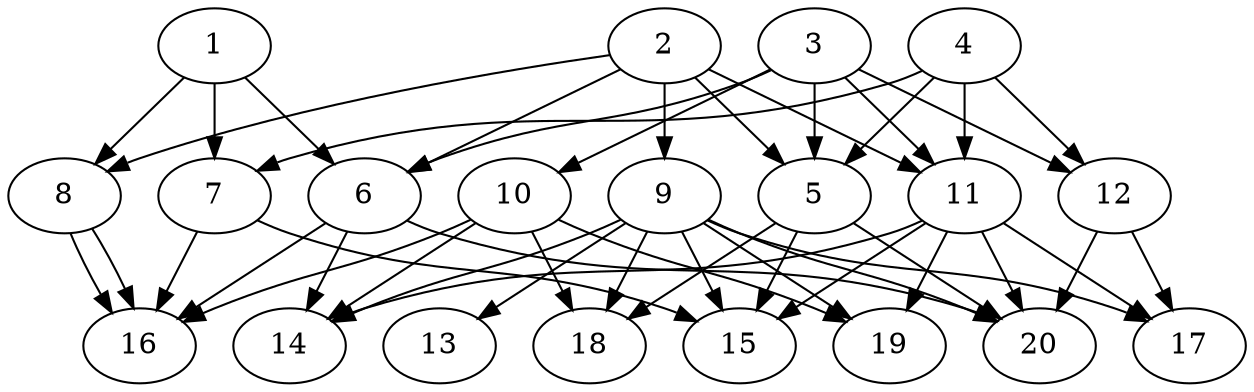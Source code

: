// DAG automatically generated by daggen at Tue Jul 23 14:28:59 2019
// ./daggen --dot -n 20 --ccr 0.3 --fat 0.6 --regular 0.5 --density 0.7 --mindata 5242880 --maxdata 52428800 
digraph G {
  1 [size="164529493", alpha="0.04", expect_size="49358848"] 
  1 -> 6 [size ="49358848"]
  1 -> 7 [size ="49358848"]
  1 -> 8 [size ="49358848"]
  2 [size="104495787", alpha="0.17", expect_size="31348736"] 
  2 -> 5 [size ="31348736"]
  2 -> 6 [size ="31348736"]
  2 -> 8 [size ="31348736"]
  2 -> 9 [size ="31348736"]
  2 -> 11 [size ="31348736"]
  3 [size="142383787", alpha="0.20", expect_size="42715136"] 
  3 -> 5 [size ="42715136"]
  3 -> 6 [size ="42715136"]
  3 -> 10 [size ="42715136"]
  3 -> 11 [size ="42715136"]
  3 -> 12 [size ="42715136"]
  4 [size="68549973", alpha="0.12", expect_size="20564992"] 
  4 -> 5 [size ="20564992"]
  4 -> 7 [size ="20564992"]
  4 -> 11 [size ="20564992"]
  4 -> 12 [size ="20564992"]
  5 [size="51473067", alpha="0.02", expect_size="15441920"] 
  5 -> 15 [size ="15441920"]
  5 -> 18 [size ="15441920"]
  5 -> 20 [size ="15441920"]
  6 [size="131157333", alpha="0.04", expect_size="39347200"] 
  6 -> 14 [size ="39347200"]
  6 -> 16 [size ="39347200"]
  6 -> 20 [size ="39347200"]
  7 [size="90668373", alpha="0.19", expect_size="27200512"] 
  7 -> 15 [size ="27200512"]
  7 -> 16 [size ="27200512"]
  8 [size="62580053", alpha="0.16", expect_size="18774016"] 
  8 -> 16 [size ="18774016"]
  8 -> 16 [size ="18774016"]
  9 [size="138540373", alpha="0.11", expect_size="41562112"] 
  9 -> 13 [size ="41562112"]
  9 -> 14 [size ="41562112"]
  9 -> 15 [size ="41562112"]
  9 -> 17 [size ="41562112"]
  9 -> 18 [size ="41562112"]
  9 -> 19 [size ="41562112"]
  9 -> 20 [size ="41562112"]
  10 [size="131549867", alpha="0.10", expect_size="39464960"] 
  10 -> 14 [size ="39464960"]
  10 -> 16 [size ="39464960"]
  10 -> 18 [size ="39464960"]
  10 -> 19 [size ="39464960"]
  11 [size="116032853", alpha="0.02", expect_size="34809856"] 
  11 -> 14 [size ="34809856"]
  11 -> 15 [size ="34809856"]
  11 -> 17 [size ="34809856"]
  11 -> 19 [size ="34809856"]
  11 -> 20 [size ="34809856"]
  12 [size="146561707", alpha="0.15", expect_size="43968512"] 
  12 -> 17 [size ="43968512"]
  12 -> 20 [size ="43968512"]
  13 [size="125180587", alpha="0.15", expect_size="37554176"] 
  14 [size="122603520", alpha="0.08", expect_size="36781056"] 
  15 [size="60040533", alpha="0.03", expect_size="18012160"] 
  16 [size="79513600", alpha="0.11", expect_size="23854080"] 
  17 [size="111431680", alpha="0.15", expect_size="33429504"] 
  18 [size="101604693", alpha="0.06", expect_size="30481408"] 
  19 [size="68331520", alpha="0.07", expect_size="20499456"] 
  20 [size="153849173", alpha="0.14", expect_size="46154752"] 
}
